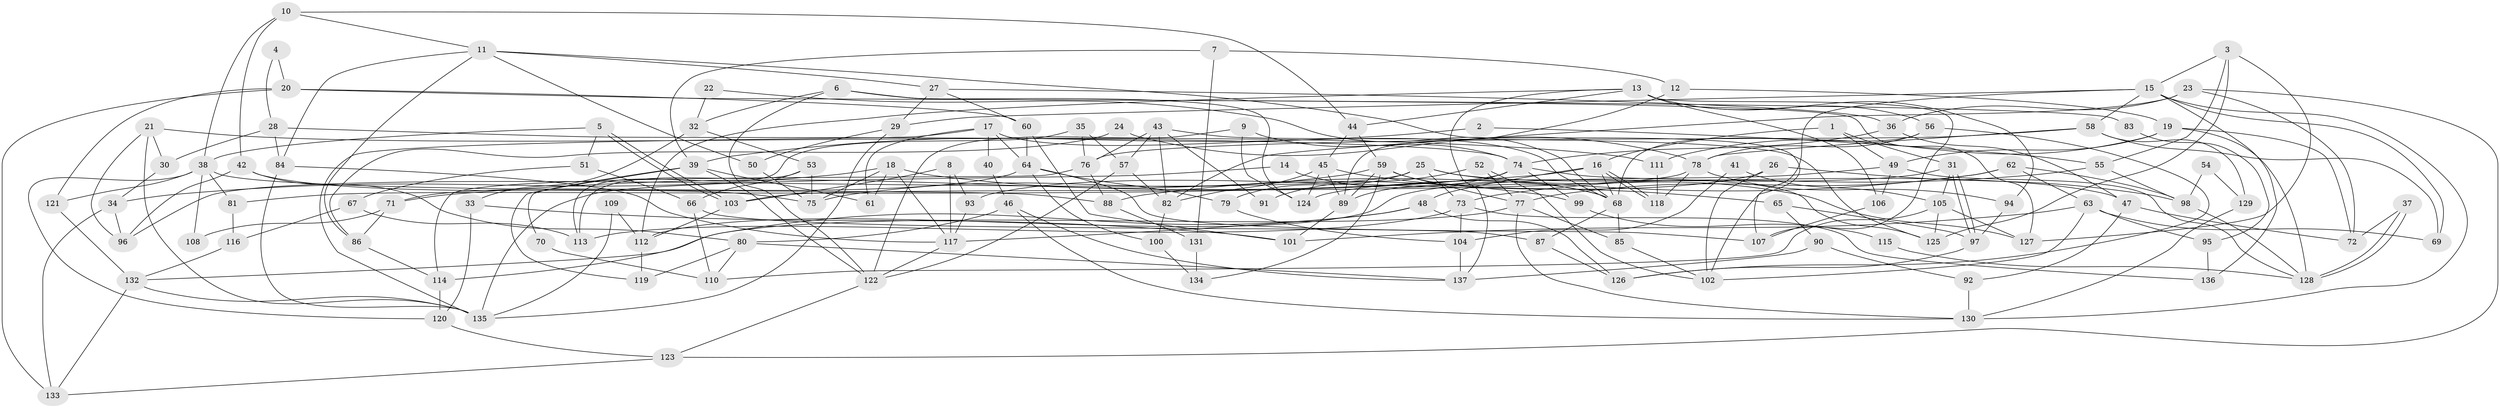 // coarse degree distribution, {3: 0.18181818181818182, 2: 0.09090909090909091, 6: 0.1590909090909091, 5: 0.17045454545454544, 7: 0.14772727272727273, 8: 0.045454545454545456, 4: 0.18181818181818182, 10: 0.022727272727272728}
// Generated by graph-tools (version 1.1) at 2025/52/02/27/25 19:52:03]
// undirected, 137 vertices, 274 edges
graph export_dot {
graph [start="1"]
  node [color=gray90,style=filled];
  1;
  2;
  3;
  4;
  5;
  6;
  7;
  8;
  9;
  10;
  11;
  12;
  13;
  14;
  15;
  16;
  17;
  18;
  19;
  20;
  21;
  22;
  23;
  24;
  25;
  26;
  27;
  28;
  29;
  30;
  31;
  32;
  33;
  34;
  35;
  36;
  37;
  38;
  39;
  40;
  41;
  42;
  43;
  44;
  45;
  46;
  47;
  48;
  49;
  50;
  51;
  52;
  53;
  54;
  55;
  56;
  57;
  58;
  59;
  60;
  61;
  62;
  63;
  64;
  65;
  66;
  67;
  68;
  69;
  70;
  71;
  72;
  73;
  74;
  75;
  76;
  77;
  78;
  79;
  80;
  81;
  82;
  83;
  84;
  85;
  86;
  87;
  88;
  89;
  90;
  91;
  92;
  93;
  94;
  95;
  96;
  97;
  98;
  99;
  100;
  101;
  102;
  103;
  104;
  105;
  106;
  107;
  108;
  109;
  110;
  111;
  112;
  113;
  114;
  115;
  116;
  117;
  118;
  119;
  120;
  121;
  122;
  123;
  124;
  125;
  126;
  127;
  128;
  129;
  130;
  131;
  132;
  133;
  134;
  135;
  136;
  137;
  1 -- 31;
  1 -- 49;
  1 -- 16;
  2 -- 55;
  2 -- 39;
  3 -- 15;
  3 -- 127;
  3 -- 55;
  3 -- 125;
  4 -- 20;
  4 -- 28;
  5 -- 103;
  5 -- 103;
  5 -- 38;
  5 -- 51;
  6 -- 124;
  6 -- 32;
  6 -- 122;
  6 -- 127;
  7 -- 12;
  7 -- 39;
  7 -- 131;
  8 -- 117;
  8 -- 103;
  8 -- 93;
  9 -- 124;
  9 -- 122;
  9 -- 74;
  10 -- 44;
  10 -- 11;
  10 -- 38;
  10 -- 42;
  11 -- 86;
  11 -- 107;
  11 -- 27;
  11 -- 50;
  11 -- 84;
  12 -- 19;
  12 -- 89;
  13 -- 56;
  13 -- 94;
  13 -- 44;
  13 -- 106;
  13 -- 107;
  13 -- 112;
  13 -- 137;
  14 -- 135;
  14 -- 68;
  15 -- 69;
  15 -- 130;
  15 -- 29;
  15 -- 58;
  15 -- 102;
  15 -- 136;
  16 -- 118;
  16 -- 118;
  16 -- 48;
  16 -- 68;
  16 -- 71;
  17 -- 68;
  17 -- 135;
  17 -- 40;
  17 -- 61;
  17 -- 64;
  18 -- 117;
  18 -- 75;
  18 -- 34;
  18 -- 61;
  18 -- 99;
  19 -- 49;
  19 -- 111;
  19 -- 72;
  19 -- 128;
  20 -- 60;
  20 -- 133;
  20 -- 83;
  20 -- 121;
  21 -- 135;
  21 -- 30;
  21 -- 96;
  21 -- 111;
  22 -- 32;
  22 -- 68;
  23 -- 82;
  23 -- 36;
  23 -- 72;
  23 -- 123;
  24 -- 78;
  24 -- 86;
  25 -- 47;
  25 -- 79;
  25 -- 73;
  25 -- 96;
  25 -- 127;
  26 -- 98;
  26 -- 93;
  26 -- 102;
  27 -- 29;
  27 -- 36;
  27 -- 60;
  28 -- 74;
  28 -- 84;
  28 -- 30;
  29 -- 50;
  29 -- 135;
  30 -- 34;
  31 -- 105;
  31 -- 97;
  31 -- 97;
  31 -- 124;
  32 -- 53;
  32 -- 33;
  33 -- 120;
  33 -- 101;
  34 -- 96;
  34 -- 133;
  35 -- 76;
  35 -- 57;
  35 -- 113;
  36 -- 74;
  36 -- 47;
  37 -- 72;
  37 -- 128;
  37 -- 128;
  38 -- 120;
  38 -- 81;
  38 -- 88;
  38 -- 108;
  38 -- 121;
  39 -- 61;
  39 -- 122;
  39 -- 70;
  39 -- 119;
  40 -- 46;
  41 -- 105;
  41 -- 104;
  42 -- 96;
  42 -- 75;
  42 -- 80;
  43 -- 125;
  43 -- 76;
  43 -- 57;
  43 -- 82;
  43 -- 91;
  44 -- 59;
  44 -- 45;
  45 -- 82;
  45 -- 65;
  45 -- 89;
  45 -- 124;
  46 -- 80;
  46 -- 137;
  46 -- 130;
  47 -- 72;
  47 -- 92;
  48 -- 117;
  48 -- 114;
  48 -- 126;
  49 -- 106;
  49 -- 128;
  49 -- 112;
  50 -- 75;
  51 -- 67;
  51 -- 66;
  52 -- 102;
  52 -- 77;
  52 -- 91;
  53 -- 113;
  53 -- 66;
  53 -- 75;
  54 -- 129;
  54 -- 98;
  55 -- 98;
  55 -- 73;
  56 -- 68;
  56 -- 126;
  56 -- 78;
  57 -- 122;
  57 -- 82;
  58 -- 78;
  58 -- 69;
  58 -- 76;
  58 -- 129;
  59 -- 68;
  59 -- 75;
  59 -- 77;
  59 -- 89;
  59 -- 134;
  60 -- 64;
  60 -- 101;
  62 -- 77;
  62 -- 63;
  62 -- 88;
  62 -- 98;
  63 -- 101;
  63 -- 102;
  63 -- 69;
  63 -- 95;
  64 -- 100;
  64 -- 71;
  64 -- 79;
  64 -- 107;
  65 -- 97;
  65 -- 90;
  66 -- 110;
  66 -- 87;
  67 -- 116;
  67 -- 113;
  68 -- 85;
  68 -- 87;
  70 -- 110;
  71 -- 86;
  71 -- 108;
  73 -- 104;
  73 -- 113;
  73 -- 136;
  74 -- 89;
  74 -- 81;
  74 -- 99;
  74 -- 125;
  76 -- 88;
  76 -- 114;
  77 -- 130;
  77 -- 85;
  77 -- 132;
  78 -- 103;
  78 -- 94;
  78 -- 118;
  79 -- 104;
  80 -- 119;
  80 -- 110;
  80 -- 137;
  81 -- 116;
  82 -- 100;
  83 -- 95;
  84 -- 135;
  84 -- 117;
  85 -- 102;
  86 -- 114;
  87 -- 126;
  88 -- 131;
  89 -- 101;
  90 -- 137;
  90 -- 92;
  92 -- 130;
  93 -- 117;
  94 -- 97;
  95 -- 136;
  97 -- 126;
  98 -- 128;
  99 -- 115;
  100 -- 134;
  103 -- 112;
  104 -- 137;
  105 -- 125;
  105 -- 127;
  105 -- 110;
  106 -- 107;
  109 -- 112;
  109 -- 135;
  111 -- 118;
  112 -- 119;
  114 -- 120;
  115 -- 128;
  116 -- 132;
  117 -- 122;
  120 -- 123;
  121 -- 132;
  122 -- 123;
  123 -- 133;
  129 -- 130;
  131 -- 134;
  132 -- 133;
  132 -- 135;
}
